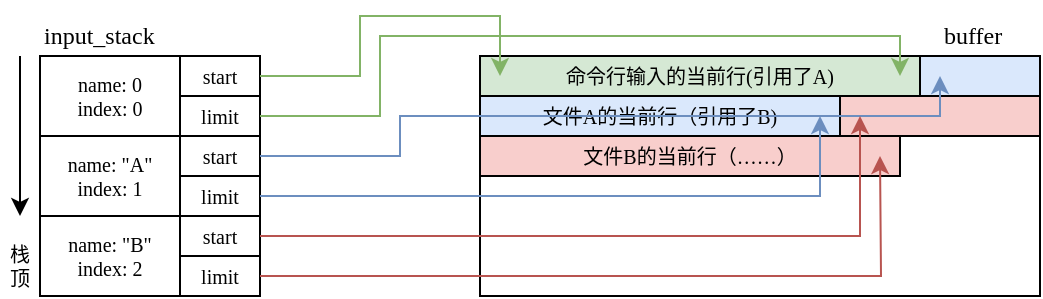 <mxfile version="16.0.0" type="device"><diagram id="d_dXt0CyFpjLwH-w-WC-" name="第 1 页"><mxGraphModel dx="630" dy="426" grid="1" gridSize="10" guides="1" tooltips="1" connect="1" arrows="1" fold="1" page="1" pageScale="1" pageWidth="827" pageHeight="1169" math="0" shadow="0"><root><mxCell id="0"/><mxCell id="1" parent="0"/><mxCell id="9UIaVE-OLOSGDVkoFy_a-2" value="" style="rounded=0;whiteSpace=wrap;html=1;fontFamily=Lucida Console;" vertex="1" parent="1"><mxGeometry x="240" y="40" width="280" height="120" as="geometry"/></mxCell><mxCell id="9UIaVE-OLOSGDVkoFy_a-3" value="&lt;font style=&quot;font-size: 10px&quot;&gt;命令行输入的当前行(引用了A)&lt;/font&gt;" style="rounded=0;whiteSpace=wrap;html=1;fontFamily=Lucida Console;fillColor=#d5e8d4;strokeColor=default;" vertex="1" parent="1"><mxGeometry x="240" y="40" width="220" height="20" as="geometry"/></mxCell><mxCell id="9UIaVE-OLOSGDVkoFy_a-5" value="" style="rounded=0;whiteSpace=wrap;html=1;fontFamily=Lucida Console;strokeColor=#000000;fillColor=#dae8fc;" vertex="1" parent="1"><mxGeometry x="460" y="40" width="60" height="20" as="geometry"/></mxCell><mxCell id="9UIaVE-OLOSGDVkoFy_a-6" value="&lt;font style=&quot;font-size: 10px&quot;&gt;文件A的当前行（引用了B)&lt;/font&gt;" style="rounded=0;whiteSpace=wrap;html=1;fontFamily=Lucida Console;strokeColor=#000000;fillColor=#dae8fc;" vertex="1" parent="1"><mxGeometry x="240" y="60" width="180" height="20" as="geometry"/></mxCell><mxCell id="9UIaVE-OLOSGDVkoFy_a-7" value="" style="rounded=0;whiteSpace=wrap;html=1;fontFamily=Lucida Console;strokeColor=#000000;fillColor=#f8cecc;" vertex="1" parent="1"><mxGeometry x="420" y="60" width="100" height="20" as="geometry"/></mxCell><mxCell id="9UIaVE-OLOSGDVkoFy_a-8" value="&lt;font style=&quot;font-size: 10px&quot;&gt;文件B的当前行（……）&lt;/font&gt;" style="rounded=0;whiteSpace=wrap;html=1;fontFamily=Lucida Console;strokeColor=#000000;fillColor=#f8cecc;" vertex="1" parent="1"><mxGeometry x="240" y="80" width="210" height="20" as="geometry"/></mxCell><mxCell id="9UIaVE-OLOSGDVkoFy_a-9" value="&lt;font face=&quot;Lucida Console&quot;&gt;input_stack&lt;/font&gt;" style="text;html=1;strokeColor=none;fillColor=none;align=left;verticalAlign=middle;whiteSpace=wrap;rounded=0;" vertex="1" parent="1"><mxGeometry x="20" y="20" width="90" height="20" as="geometry"/></mxCell><mxCell id="9UIaVE-OLOSGDVkoFy_a-20" value="" style="group" vertex="1" connectable="0" parent="1"><mxGeometry x="20" y="40" width="110" height="40" as="geometry"/></mxCell><mxCell id="9UIaVE-OLOSGDVkoFy_a-15" value="name: 0&lt;br&gt;index: 0" style="rounded=0;whiteSpace=wrap;html=1;fontFamily=Lucida Console;fontSize=10;strokeColor=#000000;" vertex="1" parent="9UIaVE-OLOSGDVkoFy_a-20"><mxGeometry width="70" height="40" as="geometry"/></mxCell><mxCell id="9UIaVE-OLOSGDVkoFy_a-18" value="start" style="rounded=0;whiteSpace=wrap;html=1;fontFamily=Lucida Console;fontSize=10;strokeColor=#000000;" vertex="1" parent="9UIaVE-OLOSGDVkoFy_a-20"><mxGeometry x="70" width="40" height="20" as="geometry"/></mxCell><mxCell id="9UIaVE-OLOSGDVkoFy_a-19" value="limit" style="rounded=0;whiteSpace=wrap;html=1;fontFamily=Lucida Console;fontSize=10;strokeColor=#000000;" vertex="1" parent="9UIaVE-OLOSGDVkoFy_a-20"><mxGeometry x="70" y="20" width="40" height="20" as="geometry"/></mxCell><mxCell id="9UIaVE-OLOSGDVkoFy_a-21" value="" style="group" vertex="1" connectable="0" parent="1"><mxGeometry x="20" y="80" width="110" height="40" as="geometry"/></mxCell><mxCell id="9UIaVE-OLOSGDVkoFy_a-22" value="name: &quot;A&quot;&lt;br&gt;index: 1" style="rounded=0;whiteSpace=wrap;html=1;fontFamily=Lucida Console;fontSize=10;strokeColor=#000000;" vertex="1" parent="9UIaVE-OLOSGDVkoFy_a-21"><mxGeometry width="70" height="40" as="geometry"/></mxCell><mxCell id="9UIaVE-OLOSGDVkoFy_a-23" value="start" style="rounded=0;whiteSpace=wrap;html=1;fontFamily=Lucida Console;fontSize=10;strokeColor=#000000;" vertex="1" parent="9UIaVE-OLOSGDVkoFy_a-21"><mxGeometry x="70" width="40" height="20" as="geometry"/></mxCell><mxCell id="9UIaVE-OLOSGDVkoFy_a-24" value="limit" style="rounded=0;whiteSpace=wrap;html=1;fontFamily=Lucida Console;fontSize=10;strokeColor=#000000;" vertex="1" parent="9UIaVE-OLOSGDVkoFy_a-21"><mxGeometry x="70" y="20" width="40" height="20" as="geometry"/></mxCell><mxCell id="9UIaVE-OLOSGDVkoFy_a-25" value="" style="group" vertex="1" connectable="0" parent="1"><mxGeometry x="20" y="120" width="110" height="40" as="geometry"/></mxCell><mxCell id="9UIaVE-OLOSGDVkoFy_a-26" value="name: &quot;B&quot;&lt;br&gt;index: 2" style="rounded=0;whiteSpace=wrap;html=1;fontFamily=Lucida Console;fontSize=10;strokeColor=#000000;" vertex="1" parent="9UIaVE-OLOSGDVkoFy_a-25"><mxGeometry width="70" height="40" as="geometry"/></mxCell><mxCell id="9UIaVE-OLOSGDVkoFy_a-27" value="start" style="rounded=0;whiteSpace=wrap;html=1;fontFamily=Lucida Console;fontSize=10;strokeColor=#000000;" vertex="1" parent="9UIaVE-OLOSGDVkoFy_a-25"><mxGeometry x="70" width="40" height="20" as="geometry"/></mxCell><mxCell id="9UIaVE-OLOSGDVkoFy_a-28" value="limit" style="rounded=0;whiteSpace=wrap;html=1;fontFamily=Lucida Console;fontSize=10;strokeColor=#000000;" vertex="1" parent="9UIaVE-OLOSGDVkoFy_a-25"><mxGeometry x="70" y="20" width="40" height="20" as="geometry"/></mxCell><mxCell id="9UIaVE-OLOSGDVkoFy_a-29" style="edgeStyle=orthogonalEdgeStyle;rounded=0;orthogonalLoop=1;jettySize=auto;html=1;exitX=1;exitY=0.5;exitDx=0;exitDy=0;fontFamily=Lucida Console;fontSize=10;fillColor=#d5e8d4;strokeColor=#82b366;" edge="1" parent="1" source="9UIaVE-OLOSGDVkoFy_a-18"><mxGeometry relative="1" as="geometry"><mxPoint x="250" y="50" as="targetPoint"/><Array as="points"><mxPoint x="180" y="50"/><mxPoint x="180" y="20"/><mxPoint x="250" y="20"/></Array></mxGeometry></mxCell><mxCell id="9UIaVE-OLOSGDVkoFy_a-30" style="edgeStyle=orthogonalEdgeStyle;rounded=0;orthogonalLoop=1;jettySize=auto;html=1;exitX=1;exitY=0.5;exitDx=0;exitDy=0;fontFamily=Lucida Console;fontSize=10;fillColor=#d5e8d4;strokeColor=#82b366;" edge="1" parent="1" source="9UIaVE-OLOSGDVkoFy_a-19"><mxGeometry relative="1" as="geometry"><mxPoint x="450" y="50" as="targetPoint"/><Array as="points"><mxPoint x="190" y="70"/><mxPoint x="190" y="30"/><mxPoint x="450" y="30"/></Array></mxGeometry></mxCell><mxCell id="9UIaVE-OLOSGDVkoFy_a-31" style="edgeStyle=orthogonalEdgeStyle;rounded=0;orthogonalLoop=1;jettySize=auto;html=1;exitX=1;exitY=0.5;exitDx=0;exitDy=0;fontFamily=Lucida Console;fontSize=10;fillColor=#dae8fc;strokeColor=#6c8ebf;" edge="1" parent="1" source="9UIaVE-OLOSGDVkoFy_a-23"><mxGeometry relative="1" as="geometry"><mxPoint x="470" y="50" as="targetPoint"/><Array as="points"><mxPoint x="200" y="90"/><mxPoint x="200" y="70"/><mxPoint x="470" y="70"/></Array></mxGeometry></mxCell><mxCell id="9UIaVE-OLOSGDVkoFy_a-32" style="edgeStyle=orthogonalEdgeStyle;rounded=0;orthogonalLoop=1;jettySize=auto;html=1;exitX=1;exitY=0.5;exitDx=0;exitDy=0;fontFamily=Lucida Console;fontSize=10;fillColor=#dae8fc;strokeColor=#6c8ebf;" edge="1" parent="1" source="9UIaVE-OLOSGDVkoFy_a-24"><mxGeometry relative="1" as="geometry"><mxPoint x="410" y="70" as="targetPoint"/><Array as="points"><mxPoint x="410" y="110"/></Array></mxGeometry></mxCell><mxCell id="9UIaVE-OLOSGDVkoFy_a-33" style="edgeStyle=orthogonalEdgeStyle;rounded=0;orthogonalLoop=1;jettySize=auto;html=1;exitX=1;exitY=0.5;exitDx=0;exitDy=0;fontFamily=Lucida Console;fontSize=10;fillColor=#f8cecc;strokeColor=#b85450;" edge="1" parent="1" source="9UIaVE-OLOSGDVkoFy_a-27"><mxGeometry relative="1" as="geometry"><mxPoint x="430" y="70" as="targetPoint"/><Array as="points"><mxPoint x="430" y="130"/></Array></mxGeometry></mxCell><mxCell id="9UIaVE-OLOSGDVkoFy_a-35" style="edgeStyle=orthogonalEdgeStyle;rounded=0;orthogonalLoop=1;jettySize=auto;html=1;exitX=1;exitY=0.5;exitDx=0;exitDy=0;fontFamily=Lucida Console;fontSize=10;fillColor=#f8cecc;strokeColor=#b85450;" edge="1" parent="1" source="9UIaVE-OLOSGDVkoFy_a-28"><mxGeometry relative="1" as="geometry"><mxPoint x="440" y="90" as="targetPoint"/></mxGeometry></mxCell><mxCell id="9UIaVE-OLOSGDVkoFy_a-36" value="" style="endArrow=classic;html=1;rounded=0;fontFamily=Lucida Console;fontSize=10;" edge="1" parent="1"><mxGeometry width="50" height="50" relative="1" as="geometry"><mxPoint x="10" y="40" as="sourcePoint"/><mxPoint x="10" y="120" as="targetPoint"/></mxGeometry></mxCell><mxCell id="9UIaVE-OLOSGDVkoFy_a-37" value="&lt;font face=&quot;Lucida Console&quot; style=&quot;font-size: 10px;&quot;&gt;栈顶&lt;/font&gt;" style="text;html=1;strokeColor=none;fillColor=none;align=center;verticalAlign=middle;whiteSpace=wrap;rounded=0;fontSize=10;" vertex="1" parent="1"><mxGeometry y="130" width="20" height="30" as="geometry"/></mxCell><mxCell id="9UIaVE-OLOSGDVkoFy_a-1" value="&lt;font face=&quot;Lucida Console&quot;&gt;buffer&lt;/font&gt;" style="text;html=1;strokeColor=none;fillColor=none;align=left;verticalAlign=middle;whiteSpace=wrap;rounded=0;" vertex="1" parent="1"><mxGeometry x="470" y="20" width="50" height="20" as="geometry"/></mxCell></root></mxGraphModel></diagram></mxfile>